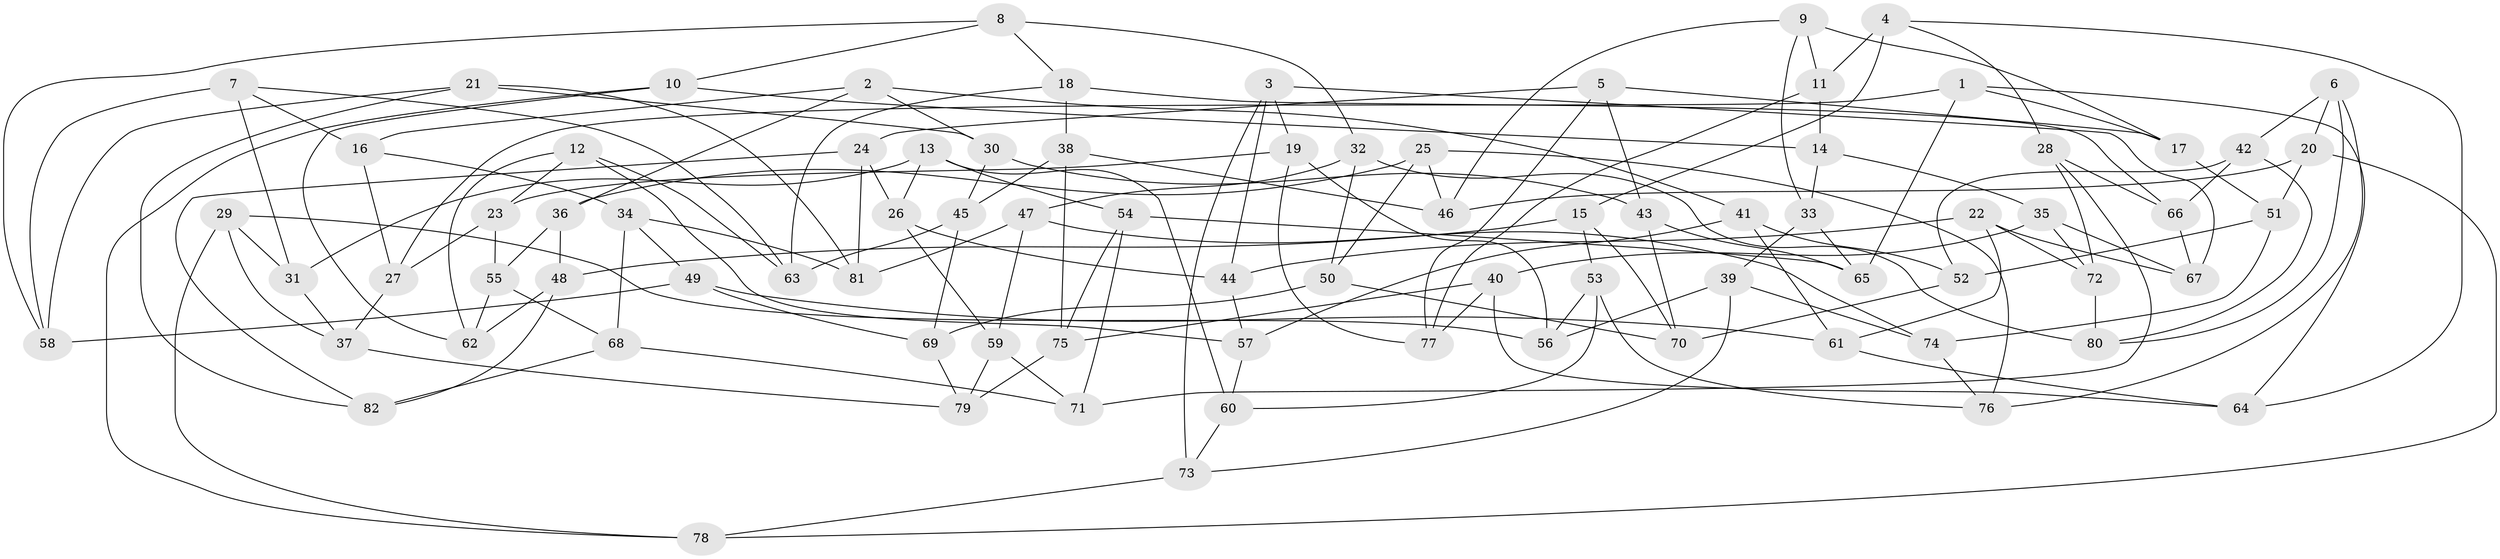 // Generated by graph-tools (version 1.1) at 2025/26/03/09/25 03:26:50]
// undirected, 82 vertices, 164 edges
graph export_dot {
graph [start="1"]
  node [color=gray90,style=filled];
  1;
  2;
  3;
  4;
  5;
  6;
  7;
  8;
  9;
  10;
  11;
  12;
  13;
  14;
  15;
  16;
  17;
  18;
  19;
  20;
  21;
  22;
  23;
  24;
  25;
  26;
  27;
  28;
  29;
  30;
  31;
  32;
  33;
  34;
  35;
  36;
  37;
  38;
  39;
  40;
  41;
  42;
  43;
  44;
  45;
  46;
  47;
  48;
  49;
  50;
  51;
  52;
  53;
  54;
  55;
  56;
  57;
  58;
  59;
  60;
  61;
  62;
  63;
  64;
  65;
  66;
  67;
  68;
  69;
  70;
  71;
  72;
  73;
  74;
  75;
  76;
  77;
  78;
  79;
  80;
  81;
  82;
  1 -- 17;
  1 -- 65;
  1 -- 64;
  1 -- 27;
  2 -- 16;
  2 -- 36;
  2 -- 30;
  2 -- 41;
  3 -- 19;
  3 -- 44;
  3 -- 73;
  3 -- 67;
  4 -- 28;
  4 -- 11;
  4 -- 64;
  4 -- 15;
  5 -- 43;
  5 -- 17;
  5 -- 24;
  5 -- 77;
  6 -- 80;
  6 -- 20;
  6 -- 42;
  6 -- 76;
  7 -- 58;
  7 -- 63;
  7 -- 31;
  7 -- 16;
  8 -- 32;
  8 -- 18;
  8 -- 58;
  8 -- 10;
  9 -- 46;
  9 -- 17;
  9 -- 11;
  9 -- 33;
  10 -- 78;
  10 -- 62;
  10 -- 14;
  11 -- 14;
  11 -- 77;
  12 -- 63;
  12 -- 57;
  12 -- 23;
  12 -- 62;
  13 -- 54;
  13 -- 60;
  13 -- 26;
  13 -- 31;
  14 -- 35;
  14 -- 33;
  15 -- 48;
  15 -- 70;
  15 -- 53;
  16 -- 34;
  16 -- 27;
  17 -- 51;
  18 -- 66;
  18 -- 63;
  18 -- 38;
  19 -- 77;
  19 -- 56;
  19 -- 23;
  20 -- 46;
  20 -- 78;
  20 -- 51;
  21 -- 81;
  21 -- 30;
  21 -- 82;
  21 -- 58;
  22 -- 44;
  22 -- 67;
  22 -- 72;
  22 -- 61;
  23 -- 55;
  23 -- 27;
  24 -- 26;
  24 -- 82;
  24 -- 81;
  25 -- 50;
  25 -- 46;
  25 -- 36;
  25 -- 76;
  26 -- 44;
  26 -- 59;
  27 -- 37;
  28 -- 66;
  28 -- 72;
  28 -- 71;
  29 -- 78;
  29 -- 56;
  29 -- 37;
  29 -- 31;
  30 -- 43;
  30 -- 45;
  31 -- 37;
  32 -- 50;
  32 -- 47;
  32 -- 80;
  33 -- 65;
  33 -- 39;
  34 -- 49;
  34 -- 68;
  34 -- 81;
  35 -- 40;
  35 -- 72;
  35 -- 67;
  36 -- 48;
  36 -- 55;
  37 -- 79;
  38 -- 75;
  38 -- 45;
  38 -- 46;
  39 -- 73;
  39 -- 56;
  39 -- 74;
  40 -- 64;
  40 -- 77;
  40 -- 75;
  41 -- 52;
  41 -- 61;
  41 -- 57;
  42 -- 66;
  42 -- 80;
  42 -- 52;
  43 -- 65;
  43 -- 70;
  44 -- 57;
  45 -- 69;
  45 -- 63;
  47 -- 81;
  47 -- 59;
  47 -- 74;
  48 -- 82;
  48 -- 62;
  49 -- 58;
  49 -- 69;
  49 -- 61;
  50 -- 70;
  50 -- 69;
  51 -- 74;
  51 -- 52;
  52 -- 70;
  53 -- 56;
  53 -- 60;
  53 -- 76;
  54 -- 65;
  54 -- 75;
  54 -- 71;
  55 -- 62;
  55 -- 68;
  57 -- 60;
  59 -- 71;
  59 -- 79;
  60 -- 73;
  61 -- 64;
  66 -- 67;
  68 -- 71;
  68 -- 82;
  69 -- 79;
  72 -- 80;
  73 -- 78;
  74 -- 76;
  75 -- 79;
}
